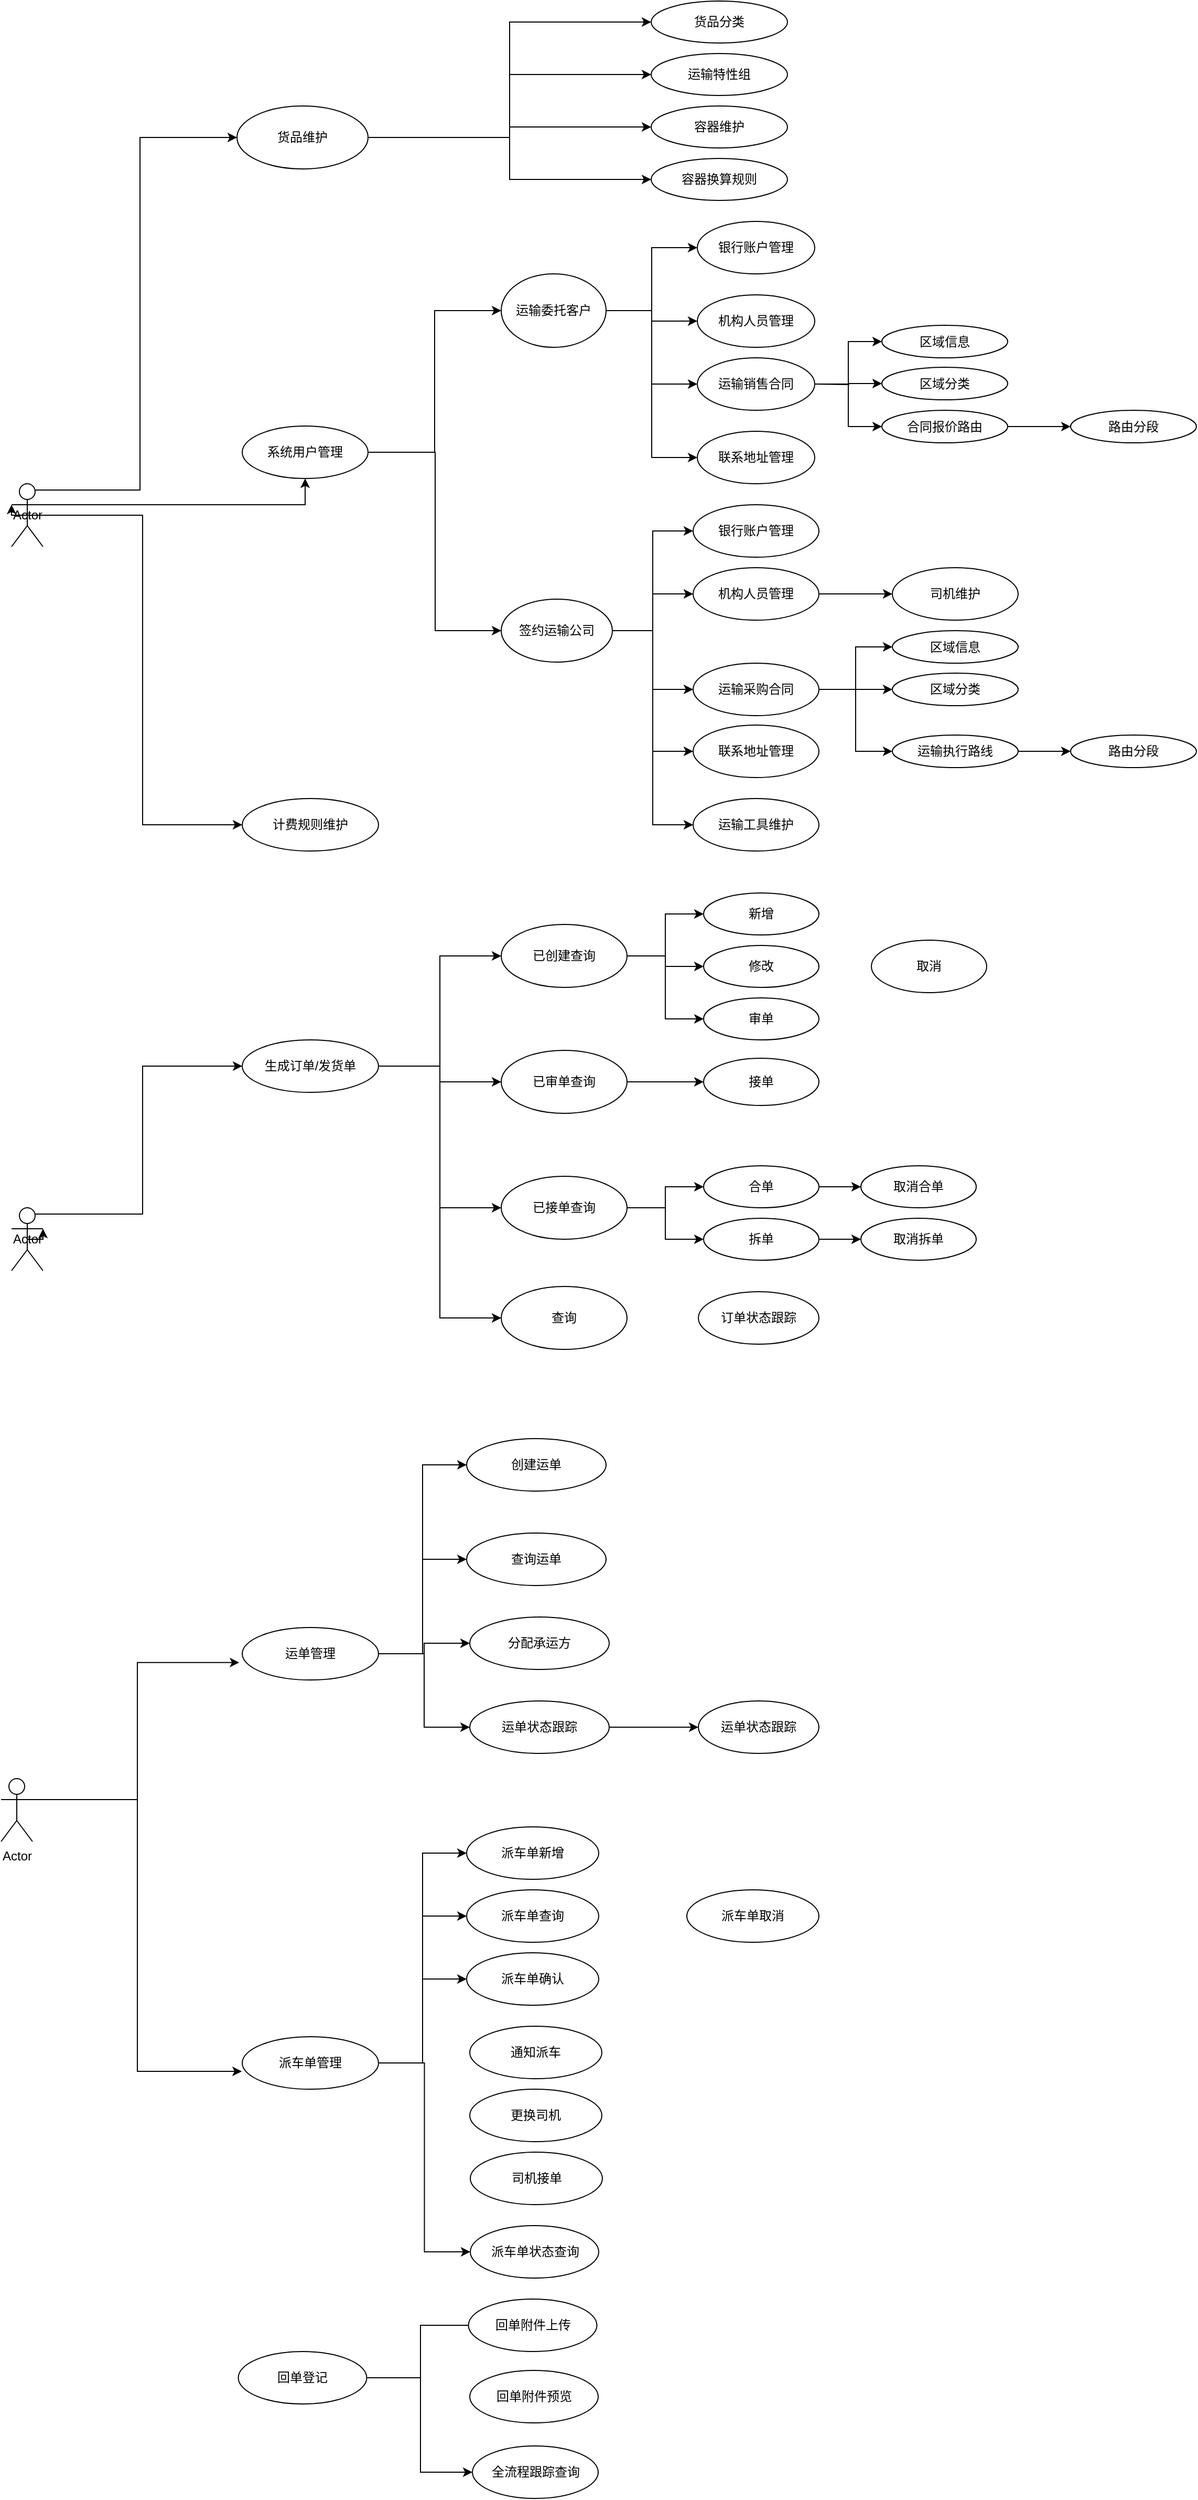 <mxfile version="14.6.11" type="github">
  <diagram id="kKTmRhR4mgK1cSBu-74n" name="Page-1">
    <mxGraphModel dx="1865" dy="553" grid="1" gridSize="10" guides="1" tooltips="1" connect="1" arrows="1" fold="1" page="1" pageScale="1" pageWidth="827" pageHeight="1169" math="0" shadow="0">
      <root>
        <mxCell id="0" />
        <mxCell id="1" parent="0" />
        <mxCell id="11TxupdLAGD5MneOCEoi-136" style="edgeStyle=orthogonalEdgeStyle;rounded=0;orthogonalLoop=1;jettySize=auto;html=1;exitX=0.75;exitY=0.1;exitDx=0;exitDy=0;exitPerimeter=0;entryX=0;entryY=0.5;entryDx=0;entryDy=0;" parent="1" source="11TxupdLAGD5MneOCEoi-1" target="11TxupdLAGD5MneOCEoi-3" edge="1">
          <mxGeometry relative="1" as="geometry" />
        </mxCell>
        <mxCell id="11TxupdLAGD5MneOCEoi-138" style="edgeStyle=orthogonalEdgeStyle;rounded=0;orthogonalLoop=1;jettySize=auto;html=1;exitX=0.5;exitY=0.5;exitDx=0;exitDy=0;exitPerimeter=0;entryX=0;entryY=0.5;entryDx=0;entryDy=0;" parent="1" source="11TxupdLAGD5MneOCEoi-1" target="11TxupdLAGD5MneOCEoi-62" edge="1">
          <mxGeometry relative="1" as="geometry" />
        </mxCell>
        <mxCell id="11TxupdLAGD5MneOCEoi-159" style="edgeStyle=orthogonalEdgeStyle;rounded=0;orthogonalLoop=1;jettySize=auto;html=1;exitX=1;exitY=0.333;exitDx=0;exitDy=0;exitPerimeter=0;entryX=0.5;entryY=1;entryDx=0;entryDy=0;" parent="1" source="11TxupdLAGD5MneOCEoi-1" target="11TxupdLAGD5MneOCEoi-9" edge="1">
          <mxGeometry relative="1" as="geometry" />
        </mxCell>
        <mxCell id="11TxupdLAGD5MneOCEoi-1" value="Actor" style="shape=umlActor;verticalLabelPosition=middle;verticalAlign=middle;html=1;labelPosition=center;align=center;" parent="1" vertex="1">
          <mxGeometry x="-180" y="490" width="30" height="60" as="geometry" />
        </mxCell>
        <mxCell id="11TxupdLAGD5MneOCEoi-19" style="edgeStyle=orthogonalEdgeStyle;rounded=0;orthogonalLoop=1;jettySize=auto;html=1;exitX=1;exitY=0.5;exitDx=0;exitDy=0;entryX=0;entryY=0.5;entryDx=0;entryDy=0;labelPosition=center;verticalLabelPosition=middle;align=center;verticalAlign=middle;" parent="1" source="11TxupdLAGD5MneOCEoi-3" target="11TxupdLAGD5MneOCEoi-6" edge="1">
          <mxGeometry relative="1" as="geometry" />
        </mxCell>
        <mxCell id="11TxupdLAGD5MneOCEoi-20" style="edgeStyle=orthogonalEdgeStyle;rounded=0;orthogonalLoop=1;jettySize=auto;html=1;exitX=1;exitY=0.5;exitDx=0;exitDy=0;entryX=0;entryY=0.5;entryDx=0;entryDy=0;labelPosition=center;verticalLabelPosition=middle;align=center;verticalAlign=middle;" parent="1" source="11TxupdLAGD5MneOCEoi-3" target="11TxupdLAGD5MneOCEoi-7" edge="1">
          <mxGeometry relative="1" as="geometry" />
        </mxCell>
        <mxCell id="11TxupdLAGD5MneOCEoi-21" style="edgeStyle=orthogonalEdgeStyle;rounded=0;orthogonalLoop=1;jettySize=auto;html=1;exitX=1;exitY=0.5;exitDx=0;exitDy=0;entryX=0;entryY=0.5;entryDx=0;entryDy=0;labelPosition=center;verticalLabelPosition=middle;align=center;verticalAlign=middle;" parent="1" source="11TxupdLAGD5MneOCEoi-3" target="11TxupdLAGD5MneOCEoi-8" edge="1">
          <mxGeometry relative="1" as="geometry" />
        </mxCell>
        <mxCell id="11TxupdLAGD5MneOCEoi-74" style="edgeStyle=orthogonalEdgeStyle;rounded=0;orthogonalLoop=1;jettySize=auto;html=1;exitX=1;exitY=0.5;exitDx=0;exitDy=0;entryX=0;entryY=0.5;entryDx=0;entryDy=0;labelPosition=center;verticalLabelPosition=middle;align=center;verticalAlign=middle;" parent="1" source="11TxupdLAGD5MneOCEoi-3" target="11TxupdLAGD5MneOCEoi-5" edge="1">
          <mxGeometry relative="1" as="geometry" />
        </mxCell>
        <mxCell id="11TxupdLAGD5MneOCEoi-3" value="货品维护" style="ellipse;whiteSpace=wrap;html=1;labelPosition=center;verticalLabelPosition=middle;align=center;verticalAlign=middle;" parent="1" vertex="1">
          <mxGeometry x="35" y="130" width="125" height="60" as="geometry" />
        </mxCell>
        <mxCell id="11TxupdLAGD5MneOCEoi-5" value="货品分类" style="ellipse;whiteSpace=wrap;html=1;labelPosition=center;verticalLabelPosition=middle;align=center;verticalAlign=middle;" parent="1" vertex="1">
          <mxGeometry x="430" y="30" width="130" height="40" as="geometry" />
        </mxCell>
        <mxCell id="11TxupdLAGD5MneOCEoi-6" value="运输特性组" style="ellipse;whiteSpace=wrap;html=1;labelPosition=center;verticalLabelPosition=middle;align=center;verticalAlign=middle;" parent="1" vertex="1">
          <mxGeometry x="430" y="80" width="130" height="40" as="geometry" />
        </mxCell>
        <mxCell id="11TxupdLAGD5MneOCEoi-7" value="容器维护" style="ellipse;whiteSpace=wrap;html=1;labelPosition=center;verticalLabelPosition=middle;align=center;verticalAlign=middle;" parent="1" vertex="1">
          <mxGeometry x="430" y="130" width="130" height="40" as="geometry" />
        </mxCell>
        <mxCell id="11TxupdLAGD5MneOCEoi-8" value="容器换算规则" style="ellipse;whiteSpace=wrap;html=1;labelPosition=center;verticalLabelPosition=middle;align=center;verticalAlign=middle;" parent="1" vertex="1">
          <mxGeometry x="430" y="180" width="130" height="40" as="geometry" />
        </mxCell>
        <mxCell id="11TxupdLAGD5MneOCEoi-39" style="edgeStyle=orthogonalEdgeStyle;rounded=0;orthogonalLoop=1;jettySize=auto;html=1;exitX=1;exitY=0.5;exitDx=0;exitDy=0;entryX=0;entryY=0.5;entryDx=0;entryDy=0;labelPosition=center;verticalLabelPosition=middle;align=center;verticalAlign=middle;" parent="1" source="11TxupdLAGD5MneOCEoi-9" target="11TxupdLAGD5MneOCEoi-10" edge="1">
          <mxGeometry relative="1" as="geometry" />
        </mxCell>
        <mxCell id="11TxupdLAGD5MneOCEoi-40" style="edgeStyle=orthogonalEdgeStyle;rounded=0;orthogonalLoop=1;jettySize=auto;html=1;exitX=1;exitY=0.5;exitDx=0;exitDy=0;entryX=0;entryY=0.5;entryDx=0;entryDy=0;labelPosition=center;verticalLabelPosition=middle;align=center;verticalAlign=middle;" parent="1" source="11TxupdLAGD5MneOCEoi-9" target="11TxupdLAGD5MneOCEoi-12" edge="1">
          <mxGeometry relative="1" as="geometry">
            <Array as="points">
              <mxPoint x="224" y="460" />
              <mxPoint x="224" y="630" />
            </Array>
          </mxGeometry>
        </mxCell>
        <mxCell id="11TxupdLAGD5MneOCEoi-9" value="系统用户管理" style="ellipse;whiteSpace=wrap;html=1;labelPosition=center;verticalLabelPosition=middle;align=center;verticalAlign=middle;" parent="1" vertex="1">
          <mxGeometry x="40" y="435" width="120" height="50" as="geometry" />
        </mxCell>
        <mxCell id="11TxupdLAGD5MneOCEoi-25" style="edgeStyle=orthogonalEdgeStyle;rounded=0;orthogonalLoop=1;jettySize=auto;html=1;exitX=1;exitY=0.5;exitDx=0;exitDy=0;entryX=0;entryY=0.5;entryDx=0;entryDy=0;labelPosition=center;verticalLabelPosition=middle;align=center;verticalAlign=middle;" parent="1" source="11TxupdLAGD5MneOCEoi-10" target="11TxupdLAGD5MneOCEoi-16" edge="1">
          <mxGeometry relative="1" as="geometry">
            <mxPoint x="470" y="390" as="targetPoint" />
          </mxGeometry>
        </mxCell>
        <mxCell id="11TxupdLAGD5MneOCEoi-26" style="edgeStyle=orthogonalEdgeStyle;rounded=0;orthogonalLoop=1;jettySize=auto;html=1;exitX=1;exitY=0.5;exitDx=0;exitDy=0;entryX=0;entryY=0.5;entryDx=0;entryDy=0;labelPosition=center;verticalLabelPosition=middle;align=center;verticalAlign=middle;" parent="1" source="11TxupdLAGD5MneOCEoi-10" target="11TxupdLAGD5MneOCEoi-22" edge="1">
          <mxGeometry relative="1" as="geometry" />
        </mxCell>
        <mxCell id="11TxupdLAGD5MneOCEoi-43" style="edgeStyle=orthogonalEdgeStyle;rounded=0;orthogonalLoop=1;jettySize=auto;html=1;exitX=1;exitY=0.5;exitDx=0;exitDy=0;entryX=0;entryY=0.5;entryDx=0;entryDy=0;labelPosition=center;verticalLabelPosition=middle;align=center;verticalAlign=middle;" parent="1" source="11TxupdLAGD5MneOCEoi-10" target="11TxupdLAGD5MneOCEoi-41" edge="1">
          <mxGeometry relative="1" as="geometry" />
        </mxCell>
        <mxCell id="11TxupdLAGD5MneOCEoi-44" style="edgeStyle=orthogonalEdgeStyle;rounded=0;orthogonalLoop=1;jettySize=auto;html=1;exitX=1;exitY=0.5;exitDx=0;exitDy=0;entryX=0;entryY=0.5;entryDx=0;entryDy=0;labelPosition=center;verticalLabelPosition=middle;align=center;verticalAlign=middle;" parent="1" source="11TxupdLAGD5MneOCEoi-10" target="11TxupdLAGD5MneOCEoi-42" edge="1">
          <mxGeometry relative="1" as="geometry" />
        </mxCell>
        <mxCell id="11TxupdLAGD5MneOCEoi-10" value="运输委托客户" style="ellipse;whiteSpace=wrap;html=1;labelPosition=center;verticalLabelPosition=middle;align=center;verticalAlign=middle;" parent="1" vertex="1">
          <mxGeometry x="287" y="290" width="100" height="70" as="geometry" />
        </mxCell>
        <mxCell id="11TxupdLAGD5MneOCEoi-35" style="edgeStyle=orthogonalEdgeStyle;rounded=0;orthogonalLoop=1;jettySize=auto;html=1;exitX=1;exitY=0.5;exitDx=0;exitDy=0;entryX=0;entryY=0.5;entryDx=0;entryDy=0;labelPosition=center;verticalLabelPosition=middle;align=center;verticalAlign=middle;" parent="1" source="11TxupdLAGD5MneOCEoi-12" target="11TxupdLAGD5MneOCEoi-31" edge="1">
          <mxGeometry relative="1" as="geometry" />
        </mxCell>
        <mxCell id="11TxupdLAGD5MneOCEoi-36" style="edgeStyle=orthogonalEdgeStyle;rounded=0;orthogonalLoop=1;jettySize=auto;html=1;exitX=1;exitY=0.5;exitDx=0;exitDy=0;labelPosition=center;verticalLabelPosition=middle;align=center;verticalAlign=middle;" parent="1" source="11TxupdLAGD5MneOCEoi-12" target="11TxupdLAGD5MneOCEoi-32" edge="1">
          <mxGeometry relative="1" as="geometry" />
        </mxCell>
        <mxCell id="11TxupdLAGD5MneOCEoi-37" style="edgeStyle=orthogonalEdgeStyle;rounded=0;orthogonalLoop=1;jettySize=auto;html=1;exitX=1;exitY=0.5;exitDx=0;exitDy=0;entryX=0;entryY=0.5;entryDx=0;entryDy=0;labelPosition=center;verticalLabelPosition=middle;align=center;verticalAlign=middle;" parent="1" source="11TxupdLAGD5MneOCEoi-12" target="11TxupdLAGD5MneOCEoi-29" edge="1">
          <mxGeometry relative="1" as="geometry" />
        </mxCell>
        <mxCell id="11TxupdLAGD5MneOCEoi-38" style="edgeStyle=orthogonalEdgeStyle;rounded=0;orthogonalLoop=1;jettySize=auto;html=1;exitX=1;exitY=0.5;exitDx=0;exitDy=0;entryX=0;entryY=0.5;entryDx=0;entryDy=0;labelPosition=center;verticalLabelPosition=middle;align=center;verticalAlign=middle;" parent="1" source="11TxupdLAGD5MneOCEoi-12" target="11TxupdLAGD5MneOCEoi-30" edge="1">
          <mxGeometry relative="1" as="geometry" />
        </mxCell>
        <mxCell id="11TxupdLAGD5MneOCEoi-69" style="edgeStyle=orthogonalEdgeStyle;rounded=0;orthogonalLoop=1;jettySize=auto;html=1;exitX=1;exitY=0.5;exitDx=0;exitDy=0;entryX=0;entryY=0.5;entryDx=0;entryDy=0;labelPosition=center;verticalLabelPosition=middle;align=center;verticalAlign=middle;" parent="1" source="11TxupdLAGD5MneOCEoi-12" target="11TxupdLAGD5MneOCEoi-65" edge="1">
          <mxGeometry relative="1" as="geometry" />
        </mxCell>
        <mxCell id="11TxupdLAGD5MneOCEoi-12" value="签约运输公司" style="ellipse;whiteSpace=wrap;html=1;labelPosition=center;verticalLabelPosition=middle;align=center;verticalAlign=middle;" parent="1" vertex="1">
          <mxGeometry x="287" y="600" width="106" height="60" as="geometry" />
        </mxCell>
        <mxCell id="11TxupdLAGD5MneOCEoi-51" style="edgeStyle=orthogonalEdgeStyle;rounded=0;orthogonalLoop=1;jettySize=auto;html=1;exitX=1;exitY=0.5;exitDx=0;exitDy=0;entryX=0;entryY=0.5;entryDx=0;entryDy=0;labelPosition=center;verticalLabelPosition=middle;align=center;verticalAlign=middle;" parent="1" source="11TxupdLAGD5MneOCEoi-16" target="11TxupdLAGD5MneOCEoi-45" edge="1">
          <mxGeometry relative="1" as="geometry" />
        </mxCell>
        <mxCell id="11TxupdLAGD5MneOCEoi-52" style="edgeStyle=orthogonalEdgeStyle;rounded=0;orthogonalLoop=1;jettySize=auto;html=1;entryX=0;entryY=0.5;entryDx=0;entryDy=0;labelPosition=center;verticalLabelPosition=middle;align=center;verticalAlign=middle;" parent="1" target="11TxupdLAGD5MneOCEoi-46" edge="1">
          <mxGeometry relative="1" as="geometry">
            <mxPoint x="586" y="395" as="sourcePoint" />
          </mxGeometry>
        </mxCell>
        <mxCell id="11TxupdLAGD5MneOCEoi-53" style="edgeStyle=orthogonalEdgeStyle;rounded=0;orthogonalLoop=1;jettySize=auto;html=1;exitX=1;exitY=0.5;exitDx=0;exitDy=0;entryX=0;entryY=0.5;entryDx=0;entryDy=0;labelPosition=center;verticalLabelPosition=middle;align=center;verticalAlign=middle;" parent="1" source="11TxupdLAGD5MneOCEoi-16" target="11TxupdLAGD5MneOCEoi-47" edge="1">
          <mxGeometry relative="1" as="geometry" />
        </mxCell>
        <mxCell id="11TxupdLAGD5MneOCEoi-16" value="运输销售合同" style="ellipse;whiteSpace=wrap;html=1;labelPosition=center;verticalLabelPosition=middle;align=center;verticalAlign=middle;" parent="1" vertex="1">
          <mxGeometry x="474" y="370" width="112" height="50" as="geometry" />
        </mxCell>
        <mxCell id="11TxupdLAGD5MneOCEoi-22" value="联系地址管理" style="ellipse;whiteSpace=wrap;html=1;labelPosition=center;verticalLabelPosition=middle;align=center;verticalAlign=middle;" parent="1" vertex="1">
          <mxGeometry x="474" y="440" width="112" height="50" as="geometry" />
        </mxCell>
        <mxCell id="11TxupdLAGD5MneOCEoi-54" style="edgeStyle=orthogonalEdgeStyle;rounded=0;orthogonalLoop=1;jettySize=auto;html=1;exitX=1;exitY=0.5;exitDx=0;exitDy=0;entryX=0;entryY=0.5;entryDx=0;entryDy=0;labelPosition=center;verticalLabelPosition=middle;align=center;verticalAlign=middle;" parent="1" source="11TxupdLAGD5MneOCEoi-29" target="11TxupdLAGD5MneOCEoi-48" edge="1">
          <mxGeometry relative="1" as="geometry" />
        </mxCell>
        <mxCell id="11TxupdLAGD5MneOCEoi-55" style="edgeStyle=orthogonalEdgeStyle;rounded=0;orthogonalLoop=1;jettySize=auto;html=1;exitX=1;exitY=0.5;exitDx=0;exitDy=0;entryX=0;entryY=0.5;entryDx=0;entryDy=0;labelPosition=center;verticalLabelPosition=middle;align=center;verticalAlign=middle;" parent="1" source="11TxupdLAGD5MneOCEoi-29" target="11TxupdLAGD5MneOCEoi-49" edge="1">
          <mxGeometry relative="1" as="geometry" />
        </mxCell>
        <mxCell id="11TxupdLAGD5MneOCEoi-56" style="edgeStyle=orthogonalEdgeStyle;rounded=0;orthogonalLoop=1;jettySize=auto;html=1;exitX=1;exitY=0.5;exitDx=0;exitDy=0;entryX=0;entryY=0.5;entryDx=0;entryDy=0;labelPosition=center;verticalLabelPosition=middle;align=center;verticalAlign=middle;" parent="1" source="11TxupdLAGD5MneOCEoi-29" target="11TxupdLAGD5MneOCEoi-50" edge="1">
          <mxGeometry relative="1" as="geometry" />
        </mxCell>
        <mxCell id="11TxupdLAGD5MneOCEoi-29" value="运输采购合同" style="ellipse;whiteSpace=wrap;html=1;labelPosition=center;verticalLabelPosition=middle;align=center;verticalAlign=middle;" parent="1" vertex="1">
          <mxGeometry x="470" y="661" width="120" height="50" as="geometry" />
        </mxCell>
        <mxCell id="11TxupdLAGD5MneOCEoi-30" value="联系地址管理" style="ellipse;whiteSpace=wrap;html=1;labelPosition=center;verticalLabelPosition=middle;align=center;verticalAlign=middle;" parent="1" vertex="1">
          <mxGeometry x="470" y="720" width="120" height="50" as="geometry" />
        </mxCell>
        <mxCell id="11TxupdLAGD5MneOCEoi-31" value="银行账户管理" style="ellipse;whiteSpace=wrap;html=1;labelPosition=center;verticalLabelPosition=middle;align=center;verticalAlign=middle;" parent="1" vertex="1">
          <mxGeometry x="470" y="510" width="120" height="50" as="geometry" />
        </mxCell>
        <mxCell id="11TxupdLAGD5MneOCEoi-68" style="edgeStyle=orthogonalEdgeStyle;rounded=0;orthogonalLoop=1;jettySize=auto;html=1;exitX=1;exitY=0.5;exitDx=0;exitDy=0;entryX=0;entryY=0.5;entryDx=0;entryDy=0;labelPosition=center;verticalLabelPosition=middle;align=center;verticalAlign=middle;" parent="1" source="11TxupdLAGD5MneOCEoi-32" target="11TxupdLAGD5MneOCEoi-67" edge="1">
          <mxGeometry relative="1" as="geometry" />
        </mxCell>
        <mxCell id="11TxupdLAGD5MneOCEoi-32" value="机构人员管理" style="ellipse;whiteSpace=wrap;html=1;labelPosition=center;verticalLabelPosition=middle;align=center;verticalAlign=middle;" parent="1" vertex="1">
          <mxGeometry x="470" y="570" width="120" height="50" as="geometry" />
        </mxCell>
        <mxCell id="11TxupdLAGD5MneOCEoi-41" value="银行账户管理" style="ellipse;whiteSpace=wrap;html=1;labelPosition=center;verticalLabelPosition=middle;align=center;verticalAlign=middle;" parent="1" vertex="1">
          <mxGeometry x="474" y="240" width="112" height="50" as="geometry" />
        </mxCell>
        <mxCell id="11TxupdLAGD5MneOCEoi-42" value="机构人员管理" style="ellipse;whiteSpace=wrap;html=1;labelPosition=center;verticalLabelPosition=middle;align=center;verticalAlign=middle;" parent="1" vertex="1">
          <mxGeometry x="474" y="310" width="112" height="50" as="geometry" />
        </mxCell>
        <mxCell id="11TxupdLAGD5MneOCEoi-45" value="区域信息" style="ellipse;whiteSpace=wrap;html=1;labelPosition=center;verticalLabelPosition=middle;align=center;verticalAlign=middle;" parent="1" vertex="1">
          <mxGeometry x="650" y="339" width="120" height="31" as="geometry" />
        </mxCell>
        <mxCell id="11TxupdLAGD5MneOCEoi-46" value="区域分类" style="ellipse;whiteSpace=wrap;html=1;labelPosition=center;verticalLabelPosition=middle;align=center;verticalAlign=middle;" parent="1" vertex="1">
          <mxGeometry x="650" y="379" width="120" height="31" as="geometry" />
        </mxCell>
        <mxCell id="11TxupdLAGD5MneOCEoi-60" style="edgeStyle=orthogonalEdgeStyle;rounded=0;orthogonalLoop=1;jettySize=auto;html=1;exitX=1;exitY=0.5;exitDx=0;exitDy=0;labelPosition=center;verticalLabelPosition=middle;align=center;verticalAlign=middle;" parent="1" source="11TxupdLAGD5MneOCEoi-47" target="11TxupdLAGD5MneOCEoi-58" edge="1">
          <mxGeometry relative="1" as="geometry" />
        </mxCell>
        <mxCell id="11TxupdLAGD5MneOCEoi-47" value="合同报价路由" style="ellipse;whiteSpace=wrap;html=1;labelPosition=center;verticalLabelPosition=middle;align=center;verticalAlign=middle;" parent="1" vertex="1">
          <mxGeometry x="650" y="420" width="120" height="31" as="geometry" />
        </mxCell>
        <mxCell id="11TxupdLAGD5MneOCEoi-48" value="区域信息" style="ellipse;whiteSpace=wrap;html=1;labelPosition=center;verticalLabelPosition=middle;align=center;verticalAlign=middle;" parent="1" vertex="1">
          <mxGeometry x="660" y="630" width="120" height="31" as="geometry" />
        </mxCell>
        <mxCell id="11TxupdLAGD5MneOCEoi-49" value="区域分类" style="ellipse;whiteSpace=wrap;html=1;labelPosition=center;verticalLabelPosition=middle;align=center;verticalAlign=middle;" parent="1" vertex="1">
          <mxGeometry x="660" y="670.5" width="120" height="31" as="geometry" />
        </mxCell>
        <mxCell id="11TxupdLAGD5MneOCEoi-61" style="edgeStyle=orthogonalEdgeStyle;rounded=0;orthogonalLoop=1;jettySize=auto;html=1;exitX=1;exitY=0.5;exitDx=0;exitDy=0;entryX=0;entryY=0.5;entryDx=0;entryDy=0;labelPosition=center;verticalLabelPosition=middle;align=center;verticalAlign=middle;" parent="1" source="11TxupdLAGD5MneOCEoi-50" target="11TxupdLAGD5MneOCEoi-59" edge="1">
          <mxGeometry relative="1" as="geometry" />
        </mxCell>
        <mxCell id="11TxupdLAGD5MneOCEoi-50" value="运输执行路线" style="ellipse;whiteSpace=wrap;html=1;labelPosition=center;verticalLabelPosition=middle;align=center;verticalAlign=middle;" parent="1" vertex="1">
          <mxGeometry x="660" y="729.5" width="120" height="31" as="geometry" />
        </mxCell>
        <mxCell id="11TxupdLAGD5MneOCEoi-58" value="路由分段" style="ellipse;whiteSpace=wrap;html=1;labelPosition=center;verticalLabelPosition=middle;align=center;verticalAlign=middle;" parent="1" vertex="1">
          <mxGeometry x="830" y="420" width="120" height="31" as="geometry" />
        </mxCell>
        <mxCell id="11TxupdLAGD5MneOCEoi-59" value="路由分段" style="ellipse;whiteSpace=wrap;html=1;labelPosition=center;verticalLabelPosition=middle;align=center;verticalAlign=middle;" parent="1" vertex="1">
          <mxGeometry x="830" y="729.5" width="120" height="31" as="geometry" />
        </mxCell>
        <mxCell id="11TxupdLAGD5MneOCEoi-62" value="计费规则维护&lt;br&gt;" style="ellipse;whiteSpace=wrap;html=1;labelPosition=center;verticalLabelPosition=middle;align=center;verticalAlign=middle;" parent="1" vertex="1">
          <mxGeometry x="40" y="790" width="130" height="50" as="geometry" />
        </mxCell>
        <mxCell id="11TxupdLAGD5MneOCEoi-93" style="edgeStyle=orthogonalEdgeStyle;rounded=0;orthogonalLoop=1;jettySize=auto;html=1;exitX=1;exitY=0.5;exitDx=0;exitDy=0;entryX=0;entryY=0.5;entryDx=0;entryDy=0;labelPosition=center;verticalLabelPosition=middle;align=center;verticalAlign=middle;" parent="1" source="11TxupdLAGD5MneOCEoi-63" target="11TxupdLAGD5MneOCEoi-75" edge="1">
          <mxGeometry relative="1" as="geometry" />
        </mxCell>
        <mxCell id="11TxupdLAGD5MneOCEoi-94" style="edgeStyle=orthogonalEdgeStyle;rounded=0;orthogonalLoop=1;jettySize=auto;html=1;exitX=1;exitY=0.5;exitDx=0;exitDy=0;entryX=0;entryY=0.5;entryDx=0;entryDy=0;labelPosition=center;verticalLabelPosition=middle;align=center;verticalAlign=middle;" parent="1" source="11TxupdLAGD5MneOCEoi-63" target="11TxupdLAGD5MneOCEoi-76" edge="1">
          <mxGeometry relative="1" as="geometry" />
        </mxCell>
        <mxCell id="11TxupdLAGD5MneOCEoi-95" style="edgeStyle=orthogonalEdgeStyle;rounded=0;orthogonalLoop=1;jettySize=auto;html=1;exitX=1;exitY=0.5;exitDx=0;exitDy=0;entryX=0;entryY=0.5;entryDx=0;entryDy=0;labelPosition=center;verticalLabelPosition=middle;align=center;verticalAlign=middle;" parent="1" source="11TxupdLAGD5MneOCEoi-63" target="11TxupdLAGD5MneOCEoi-84" edge="1">
          <mxGeometry relative="1" as="geometry" />
        </mxCell>
        <mxCell id="11TxupdLAGD5MneOCEoi-123" style="edgeStyle=orthogonalEdgeStyle;rounded=0;orthogonalLoop=1;jettySize=auto;html=1;exitX=1;exitY=0.5;exitDx=0;exitDy=0;entryX=0;entryY=0.5;entryDx=0;entryDy=0;labelPosition=center;verticalLabelPosition=middle;align=center;verticalAlign=middle;" parent="1" source="11TxupdLAGD5MneOCEoi-63" target="11TxupdLAGD5MneOCEoi-99" edge="1">
          <mxGeometry relative="1" as="geometry" />
        </mxCell>
        <mxCell id="11TxupdLAGD5MneOCEoi-63" value="生成订单/发货单" style="ellipse;whiteSpace=wrap;html=1;labelPosition=center;verticalLabelPosition=middle;align=center;verticalAlign=middle;" parent="1" vertex="1">
          <mxGeometry x="40" y="1020" width="130" height="50" as="geometry" />
        </mxCell>
        <mxCell id="11TxupdLAGD5MneOCEoi-143" style="edgeStyle=orthogonalEdgeStyle;rounded=0;orthogonalLoop=1;jettySize=auto;html=1;exitX=1;exitY=0.5;exitDx=0;exitDy=0;entryX=0;entryY=0.5;entryDx=0;entryDy=0;" parent="1" source="11TxupdLAGD5MneOCEoi-64" target="11TxupdLAGD5MneOCEoi-103" edge="1">
          <mxGeometry relative="1" as="geometry" />
        </mxCell>
        <mxCell id="11TxupdLAGD5MneOCEoi-144" style="edgeStyle=orthogonalEdgeStyle;rounded=0;orthogonalLoop=1;jettySize=auto;html=1;exitX=1;exitY=0.5;exitDx=0;exitDy=0;entryX=0;entryY=0.5;entryDx=0;entryDy=0;" parent="1" source="11TxupdLAGD5MneOCEoi-64" target="11TxupdLAGD5MneOCEoi-106" edge="1">
          <mxGeometry relative="1" as="geometry" />
        </mxCell>
        <mxCell id="11TxupdLAGD5MneOCEoi-145" style="edgeStyle=orthogonalEdgeStyle;rounded=0;orthogonalLoop=1;jettySize=auto;html=1;exitX=1;exitY=0.5;exitDx=0;exitDy=0;entryX=0;entryY=0.5;entryDx=0;entryDy=0;" parent="1" source="11TxupdLAGD5MneOCEoi-64" target="11TxupdLAGD5MneOCEoi-104" edge="1">
          <mxGeometry relative="1" as="geometry" />
        </mxCell>
        <mxCell id="11TxupdLAGD5MneOCEoi-146" style="edgeStyle=orthogonalEdgeStyle;rounded=0;orthogonalLoop=1;jettySize=auto;html=1;exitX=1;exitY=0.5;exitDx=0;exitDy=0;" parent="1" source="11TxupdLAGD5MneOCEoi-64" target="11TxupdLAGD5MneOCEoi-105" edge="1">
          <mxGeometry relative="1" as="geometry" />
        </mxCell>
        <mxCell id="11TxupdLAGD5MneOCEoi-64" value="运单管理" style="ellipse;whiteSpace=wrap;html=1;labelPosition=center;verticalLabelPosition=middle;align=center;verticalAlign=middle;" parent="1" vertex="1">
          <mxGeometry x="40" y="1580" width="130" height="50" as="geometry" />
        </mxCell>
        <mxCell id="11TxupdLAGD5MneOCEoi-65" value="运输工具维护" style="ellipse;whiteSpace=wrap;html=1;labelPosition=center;verticalLabelPosition=middle;align=center;verticalAlign=middle;" parent="1" vertex="1">
          <mxGeometry x="470" y="790" width="120" height="50" as="geometry" />
        </mxCell>
        <mxCell id="11TxupdLAGD5MneOCEoi-67" value="司机维护" style="ellipse;whiteSpace=wrap;html=1;labelPosition=center;verticalLabelPosition=middle;align=center;verticalAlign=middle;" parent="1" vertex="1">
          <mxGeometry x="660" y="570" width="120" height="50" as="geometry" />
        </mxCell>
        <mxCell id="11TxupdLAGD5MneOCEoi-154" style="edgeStyle=orthogonalEdgeStyle;rounded=0;orthogonalLoop=1;jettySize=auto;html=1;exitX=0.75;exitY=0.1;exitDx=0;exitDy=0;exitPerimeter=0;entryX=0;entryY=0.5;entryDx=0;entryDy=0;" parent="1" source="11TxupdLAGD5MneOCEoi-70" target="11TxupdLAGD5MneOCEoi-63" edge="1">
          <mxGeometry relative="1" as="geometry" />
        </mxCell>
        <mxCell id="11TxupdLAGD5MneOCEoi-70" value="Actor" style="shape=umlActor;verticalLabelPosition=middle;verticalAlign=middle;html=1;labelPosition=center;align=center;" parent="1" vertex="1">
          <mxGeometry x="-180" y="1180" width="30" height="60" as="geometry" />
        </mxCell>
        <mxCell id="11TxupdLAGD5MneOCEoi-96" style="edgeStyle=orthogonalEdgeStyle;rounded=0;orthogonalLoop=1;jettySize=auto;html=1;exitX=1;exitY=0.5;exitDx=0;exitDy=0;entryX=0;entryY=0.5;entryDx=0;entryDy=0;labelPosition=center;verticalLabelPosition=middle;align=center;verticalAlign=middle;" parent="1" source="11TxupdLAGD5MneOCEoi-75" target="11TxupdLAGD5MneOCEoi-80" edge="1">
          <mxGeometry relative="1" as="geometry" />
        </mxCell>
        <mxCell id="11TxupdLAGD5MneOCEoi-97" style="edgeStyle=orthogonalEdgeStyle;rounded=0;orthogonalLoop=1;jettySize=auto;html=1;exitX=1;exitY=0.5;exitDx=0;exitDy=0;entryX=0;entryY=0.5;entryDx=0;entryDy=0;labelPosition=center;verticalLabelPosition=middle;align=center;verticalAlign=middle;" parent="1" source="11TxupdLAGD5MneOCEoi-75" target="11TxupdLAGD5MneOCEoi-81" edge="1">
          <mxGeometry relative="1" as="geometry" />
        </mxCell>
        <mxCell id="11TxupdLAGD5MneOCEoi-98" style="edgeStyle=orthogonalEdgeStyle;rounded=0;orthogonalLoop=1;jettySize=auto;html=1;exitX=1;exitY=0.5;exitDx=0;exitDy=0;entryX=0;entryY=0.5;entryDx=0;entryDy=0;labelPosition=center;verticalLabelPosition=middle;align=center;verticalAlign=middle;" parent="1" source="11TxupdLAGD5MneOCEoi-75" target="11TxupdLAGD5MneOCEoi-82" edge="1">
          <mxGeometry relative="1" as="geometry" />
        </mxCell>
        <mxCell id="11TxupdLAGD5MneOCEoi-75" value="已创建查询" style="ellipse;whiteSpace=wrap;html=1;labelPosition=center;verticalLabelPosition=middle;align=center;verticalAlign=middle;" parent="1" vertex="1">
          <mxGeometry x="287" y="910" width="120" height="60" as="geometry" />
        </mxCell>
        <mxCell id="11TxupdLAGD5MneOCEoi-79" value="" style="edgeStyle=orthogonalEdgeStyle;rounded=0;orthogonalLoop=1;jettySize=auto;html=1;labelPosition=center;verticalLabelPosition=middle;align=center;verticalAlign=middle;" parent="1" source="11TxupdLAGD5MneOCEoi-76" target="11TxupdLAGD5MneOCEoi-78" edge="1">
          <mxGeometry relative="1" as="geometry" />
        </mxCell>
        <mxCell id="11TxupdLAGD5MneOCEoi-76" value="已审单查询" style="ellipse;whiteSpace=wrap;html=1;labelPosition=center;verticalLabelPosition=middle;align=center;verticalAlign=middle;" parent="1" vertex="1">
          <mxGeometry x="287" y="1030" width="120" height="60" as="geometry" />
        </mxCell>
        <mxCell id="11TxupdLAGD5MneOCEoi-78" value="接单" style="ellipse;whiteSpace=wrap;html=1;labelPosition=center;verticalLabelPosition=middle;align=center;verticalAlign=middle;" parent="1" vertex="1">
          <mxGeometry x="480" y="1037.5" width="110" height="45" as="geometry" />
        </mxCell>
        <mxCell id="11TxupdLAGD5MneOCEoi-80" value="新增" style="ellipse;whiteSpace=wrap;html=1;labelPosition=center;verticalLabelPosition=middle;align=center;verticalAlign=middle;" parent="1" vertex="1">
          <mxGeometry x="480" y="880" width="110" height="40" as="geometry" />
        </mxCell>
        <mxCell id="11TxupdLAGD5MneOCEoi-81" value="修改" style="ellipse;whiteSpace=wrap;html=1;labelPosition=center;verticalLabelPosition=middle;align=center;verticalAlign=middle;" parent="1" vertex="1">
          <mxGeometry x="480" y="930" width="110" height="40" as="geometry" />
        </mxCell>
        <mxCell id="11TxupdLAGD5MneOCEoi-82" value="审单" style="ellipse;whiteSpace=wrap;html=1;labelPosition=center;verticalLabelPosition=middle;align=center;verticalAlign=middle;" parent="1" vertex="1">
          <mxGeometry x="480" y="980" width="110" height="40" as="geometry" />
        </mxCell>
        <mxCell id="11TxupdLAGD5MneOCEoi-83" value="取消" style="ellipse;whiteSpace=wrap;html=1;labelPosition=center;verticalLabelPosition=middle;align=center;verticalAlign=middle;" parent="1" vertex="1">
          <mxGeometry x="640" y="925" width="110" height="50" as="geometry" />
        </mxCell>
        <mxCell id="11TxupdLAGD5MneOCEoi-89" style="edgeStyle=orthogonalEdgeStyle;rounded=0;orthogonalLoop=1;jettySize=auto;html=1;exitX=1;exitY=0.5;exitDx=0;exitDy=0;entryX=0;entryY=0.5;entryDx=0;entryDy=0;labelPosition=center;verticalLabelPosition=middle;align=center;verticalAlign=middle;" parent="1" source="11TxupdLAGD5MneOCEoi-84" target="11TxupdLAGD5MneOCEoi-85" edge="1">
          <mxGeometry relative="1" as="geometry" />
        </mxCell>
        <mxCell id="11TxupdLAGD5MneOCEoi-90" style="edgeStyle=orthogonalEdgeStyle;rounded=0;orthogonalLoop=1;jettySize=auto;html=1;exitX=1;exitY=0.5;exitDx=0;exitDy=0;entryX=0;entryY=0.5;entryDx=0;entryDy=0;labelPosition=center;verticalLabelPosition=middle;align=center;verticalAlign=middle;" parent="1" source="11TxupdLAGD5MneOCEoi-84" target="11TxupdLAGD5MneOCEoi-86" edge="1">
          <mxGeometry relative="1" as="geometry" />
        </mxCell>
        <mxCell id="11TxupdLAGD5MneOCEoi-84" value="已接单查询" style="ellipse;whiteSpace=wrap;html=1;labelPosition=center;verticalLabelPosition=middle;align=center;verticalAlign=middle;" parent="1" vertex="1">
          <mxGeometry x="287" y="1150" width="120" height="60" as="geometry" />
        </mxCell>
        <mxCell id="11TxupdLAGD5MneOCEoi-91" style="edgeStyle=orthogonalEdgeStyle;rounded=0;orthogonalLoop=1;jettySize=auto;html=1;exitX=1;exitY=0.5;exitDx=0;exitDy=0;entryX=0;entryY=0.5;entryDx=0;entryDy=0;labelPosition=center;verticalLabelPosition=middle;align=center;verticalAlign=middle;" parent="1" source="11TxupdLAGD5MneOCEoi-85" target="11TxupdLAGD5MneOCEoi-87" edge="1">
          <mxGeometry relative="1" as="geometry" />
        </mxCell>
        <mxCell id="11TxupdLAGD5MneOCEoi-85" value="合单" style="ellipse;whiteSpace=wrap;html=1;labelPosition=center;verticalLabelPosition=middle;align=center;verticalAlign=middle;" parent="1" vertex="1">
          <mxGeometry x="480" y="1140" width="110" height="40" as="geometry" />
        </mxCell>
        <mxCell id="11TxupdLAGD5MneOCEoi-92" style="edgeStyle=orthogonalEdgeStyle;rounded=0;orthogonalLoop=1;jettySize=auto;html=1;exitX=1;exitY=0.5;exitDx=0;exitDy=0;entryX=0;entryY=0.5;entryDx=0;entryDy=0;labelPosition=center;verticalLabelPosition=middle;align=center;verticalAlign=middle;" parent="1" source="11TxupdLAGD5MneOCEoi-86" target="11TxupdLAGD5MneOCEoi-88" edge="1">
          <mxGeometry relative="1" as="geometry" />
        </mxCell>
        <mxCell id="11TxupdLAGD5MneOCEoi-86" value="拆单" style="ellipse;whiteSpace=wrap;html=1;labelPosition=center;verticalLabelPosition=middle;align=center;verticalAlign=middle;" parent="1" vertex="1">
          <mxGeometry x="480" y="1190" width="110" height="40" as="geometry" />
        </mxCell>
        <mxCell id="11TxupdLAGD5MneOCEoi-87" value="取消合单" style="ellipse;whiteSpace=wrap;html=1;labelPosition=center;verticalLabelPosition=middle;align=center;verticalAlign=middle;" parent="1" vertex="1">
          <mxGeometry x="630" y="1140" width="110" height="40" as="geometry" />
        </mxCell>
        <mxCell id="11TxupdLAGD5MneOCEoi-88" value="取消拆单" style="ellipse;whiteSpace=wrap;html=1;labelPosition=center;verticalLabelPosition=middle;align=center;verticalAlign=middle;" parent="1" vertex="1">
          <mxGeometry x="630" y="1190" width="110" height="40" as="geometry" />
        </mxCell>
        <mxCell id="11TxupdLAGD5MneOCEoi-99" value="查询" style="ellipse;whiteSpace=wrap;html=1;labelPosition=center;verticalLabelPosition=middle;align=center;verticalAlign=middle;" parent="1" vertex="1">
          <mxGeometry x="287" y="1255" width="120" height="60" as="geometry" />
        </mxCell>
        <mxCell id="11TxupdLAGD5MneOCEoi-100" value="订单状态跟踪" style="ellipse;whiteSpace=wrap;html=1;labelPosition=center;verticalLabelPosition=middle;align=center;verticalAlign=middle;" parent="1" vertex="1">
          <mxGeometry x="475" y="1260" width="115" height="50" as="geometry" />
        </mxCell>
        <mxCell id="11TxupdLAGD5MneOCEoi-103" value="创建运单" style="ellipse;whiteSpace=wrap;html=1;labelPosition=center;verticalLabelPosition=middle;align=center;verticalAlign=middle;" parent="1" vertex="1">
          <mxGeometry x="254" y="1400" width="133" height="50" as="geometry" />
        </mxCell>
        <mxCell id="11TxupdLAGD5MneOCEoi-104" value="查询运单" style="ellipse;whiteSpace=wrap;html=1;labelPosition=center;verticalLabelPosition=middle;align=center;verticalAlign=middle;" parent="1" vertex="1">
          <mxGeometry x="254" y="1490" width="133" height="50" as="geometry" />
        </mxCell>
        <mxCell id="11TxupdLAGD5MneOCEoi-105" value="分配承运方" style="ellipse;whiteSpace=wrap;html=1;labelPosition=center;verticalLabelPosition=middle;align=center;verticalAlign=middle;" parent="1" vertex="1">
          <mxGeometry x="257" y="1570" width="133" height="50" as="geometry" />
        </mxCell>
        <mxCell id="11TxupdLAGD5MneOCEoi-147" style="edgeStyle=orthogonalEdgeStyle;rounded=0;orthogonalLoop=1;jettySize=auto;html=1;exitX=1;exitY=0.5;exitDx=0;exitDy=0;entryX=0;entryY=0.5;entryDx=0;entryDy=0;" parent="1" source="11TxupdLAGD5MneOCEoi-106" target="11TxupdLAGD5MneOCEoi-107" edge="1">
          <mxGeometry relative="1" as="geometry" />
        </mxCell>
        <mxCell id="11TxupdLAGD5MneOCEoi-106" value="运单状态跟踪" style="ellipse;whiteSpace=wrap;html=1;labelPosition=center;verticalLabelPosition=middle;align=center;verticalAlign=middle;" parent="1" vertex="1">
          <mxGeometry x="257" y="1650" width="133" height="50" as="geometry" />
        </mxCell>
        <mxCell id="11TxupdLAGD5MneOCEoi-107" value="运单状态跟踪" style="ellipse;whiteSpace=wrap;html=1;labelPosition=center;verticalLabelPosition=middle;align=center;verticalAlign=middle;" parent="1" vertex="1">
          <mxGeometry x="475" y="1650" width="115" height="50" as="geometry" />
        </mxCell>
        <mxCell id="11TxupdLAGD5MneOCEoi-148" style="edgeStyle=orthogonalEdgeStyle;rounded=0;orthogonalLoop=1;jettySize=auto;html=1;exitX=1;exitY=0.5;exitDx=0;exitDy=0;entryX=0;entryY=0.5;entryDx=0;entryDy=0;" parent="1" source="11TxupdLAGD5MneOCEoi-108" target="11TxupdLAGD5MneOCEoi-109" edge="1">
          <mxGeometry relative="1" as="geometry" />
        </mxCell>
        <mxCell id="11TxupdLAGD5MneOCEoi-149" style="edgeStyle=orthogonalEdgeStyle;rounded=0;orthogonalLoop=1;jettySize=auto;html=1;exitX=1;exitY=0.5;exitDx=0;exitDy=0;entryX=0;entryY=0.5;entryDx=0;entryDy=0;" parent="1" source="11TxupdLAGD5MneOCEoi-108" target="11TxupdLAGD5MneOCEoi-110" edge="1">
          <mxGeometry relative="1" as="geometry" />
        </mxCell>
        <mxCell id="11TxupdLAGD5MneOCEoi-150" style="edgeStyle=orthogonalEdgeStyle;rounded=0;orthogonalLoop=1;jettySize=auto;html=1;exitX=1;exitY=0.5;exitDx=0;exitDy=0;entryX=0;entryY=0.5;entryDx=0;entryDy=0;" parent="1" source="11TxupdLAGD5MneOCEoi-108" target="11TxupdLAGD5MneOCEoi-111" edge="1">
          <mxGeometry relative="1" as="geometry" />
        </mxCell>
        <mxCell id="xNCEri01r_94GPl6kIxv-2" style="edgeStyle=orthogonalEdgeStyle;rounded=0;orthogonalLoop=1;jettySize=auto;html=1;exitX=1;exitY=0.5;exitDx=0;exitDy=0;entryX=0;entryY=0.5;entryDx=0;entryDy=0;" edge="1" parent="1" source="11TxupdLAGD5MneOCEoi-108" target="11TxupdLAGD5MneOCEoi-116">
          <mxGeometry relative="1" as="geometry" />
        </mxCell>
        <mxCell id="11TxupdLAGD5MneOCEoi-108" value="派车单管理" style="ellipse;whiteSpace=wrap;html=1;labelPosition=center;verticalLabelPosition=middle;align=center;verticalAlign=middle;" parent="1" vertex="1">
          <mxGeometry x="40" y="1970" width="130" height="50" as="geometry" />
        </mxCell>
        <mxCell id="11TxupdLAGD5MneOCEoi-109" value="派车单新增" style="ellipse;whiteSpace=wrap;html=1;labelPosition=center;verticalLabelPosition=middle;align=center;verticalAlign=middle;" parent="1" vertex="1">
          <mxGeometry x="254" y="1770" width="126" height="50" as="geometry" />
        </mxCell>
        <mxCell id="11TxupdLAGD5MneOCEoi-110" value="派车单查询" style="ellipse;whiteSpace=wrap;html=1;labelPosition=center;verticalLabelPosition=middle;align=center;verticalAlign=middle;" parent="1" vertex="1">
          <mxGeometry x="254" y="1830" width="126" height="50" as="geometry" />
        </mxCell>
        <mxCell id="11TxupdLAGD5MneOCEoi-111" value="派车单确认" style="ellipse;whiteSpace=wrap;html=1;labelPosition=center;verticalLabelPosition=middle;align=center;verticalAlign=middle;" parent="1" vertex="1">
          <mxGeometry x="254" y="1890" width="126" height="50" as="geometry" />
        </mxCell>
        <mxCell id="11TxupdLAGD5MneOCEoi-112" value="派车单取消" style="ellipse;whiteSpace=wrap;html=1;labelPosition=center;verticalLabelPosition=middle;align=center;verticalAlign=middle;" parent="1" vertex="1">
          <mxGeometry x="464" y="1830" width="126" height="50" as="geometry" />
        </mxCell>
        <mxCell id="11TxupdLAGD5MneOCEoi-113" value="通知派车" style="ellipse;whiteSpace=wrap;html=1;labelPosition=center;verticalLabelPosition=middle;align=center;verticalAlign=middle;" parent="1" vertex="1">
          <mxGeometry x="257" y="1960" width="126" height="50" as="geometry" />
        </mxCell>
        <mxCell id="11TxupdLAGD5MneOCEoi-114" value="更换司机" style="ellipse;whiteSpace=wrap;html=1;labelPosition=center;verticalLabelPosition=middle;align=center;verticalAlign=middle;" parent="1" vertex="1">
          <mxGeometry x="257" y="2020" width="126" height="50" as="geometry" />
        </mxCell>
        <mxCell id="11TxupdLAGD5MneOCEoi-115" value="司机接单" style="ellipse;whiteSpace=wrap;html=1;labelPosition=center;verticalLabelPosition=middle;align=center;verticalAlign=middle;" parent="1" vertex="1">
          <mxGeometry x="257.5" y="2080" width="126" height="50" as="geometry" />
        </mxCell>
        <mxCell id="11TxupdLAGD5MneOCEoi-116" value="派车单状态查询" style="ellipse;whiteSpace=wrap;html=1;labelPosition=center;verticalLabelPosition=middle;align=center;verticalAlign=middle;" parent="1" vertex="1">
          <mxGeometry x="257.5" y="2150" width="122.5" height="50" as="geometry" />
        </mxCell>
        <mxCell id="11TxupdLAGD5MneOCEoi-158" style="edgeStyle=orthogonalEdgeStyle;rounded=0;orthogonalLoop=1;jettySize=auto;html=1;exitX=1;exitY=0.5;exitDx=0;exitDy=0;entryX=0;entryY=0.5;entryDx=0;entryDy=0;" parent="1" source="11TxupdLAGD5MneOCEoi-119" target="11TxupdLAGD5MneOCEoi-122" edge="1">
          <mxGeometry relative="1" as="geometry">
            <Array as="points">
              <mxPoint x="210" y="2295" />
              <mxPoint x="210" y="2385" />
            </Array>
          </mxGeometry>
        </mxCell>
        <mxCell id="11TxupdLAGD5MneOCEoi-119" value="回单登记" style="ellipse;whiteSpace=wrap;html=1;labelPosition=center;verticalLabelPosition=middle;align=center;verticalAlign=middle;" parent="1" vertex="1">
          <mxGeometry x="36.25" y="2270" width="122.5" height="50" as="geometry" />
        </mxCell>
        <mxCell id="11TxupdLAGD5MneOCEoi-121" value="回单附件预览&lt;br&gt;" style="ellipse;whiteSpace=wrap;html=1;labelPosition=center;verticalLabelPosition=middle;align=center;verticalAlign=middle;" parent="1" vertex="1">
          <mxGeometry x="257" y="2288" width="122.5" height="50" as="geometry" />
        </mxCell>
        <mxCell id="11TxupdLAGD5MneOCEoi-122" value="全流程跟踪查询" style="ellipse;whiteSpace=wrap;html=1;labelPosition=center;verticalLabelPosition=middle;align=center;verticalAlign=middle;" parent="1" vertex="1">
          <mxGeometry x="259.5" y="2360" width="120" height="50" as="geometry" />
        </mxCell>
        <mxCell id="11TxupdLAGD5MneOCEoi-137" style="edgeStyle=orthogonalEdgeStyle;rounded=0;orthogonalLoop=1;jettySize=auto;html=1;exitX=0.5;exitY=0.5;exitDx=0;exitDy=0;exitPerimeter=0;entryX=0;entryY=0.333;entryDx=0;entryDy=0;entryPerimeter=0;" parent="1" source="11TxupdLAGD5MneOCEoi-1" target="11TxupdLAGD5MneOCEoi-1" edge="1">
          <mxGeometry relative="1" as="geometry" />
        </mxCell>
        <mxCell id="11TxupdLAGD5MneOCEoi-155" style="edgeStyle=orthogonalEdgeStyle;rounded=0;orthogonalLoop=1;jettySize=auto;html=1;exitX=1;exitY=0.333;exitDx=0;exitDy=0;exitPerimeter=0;entryX=-0.022;entryY=0.668;entryDx=0;entryDy=0;entryPerimeter=0;" parent="1" source="11TxupdLAGD5MneOCEoi-141" target="11TxupdLAGD5MneOCEoi-64" edge="1">
          <mxGeometry relative="1" as="geometry">
            <Array as="points">
              <mxPoint x="-60" y="1744" />
              <mxPoint x="-60" y="1613" />
            </Array>
          </mxGeometry>
        </mxCell>
        <mxCell id="11TxupdLAGD5MneOCEoi-156" style="edgeStyle=orthogonalEdgeStyle;rounded=0;orthogonalLoop=1;jettySize=auto;html=1;exitX=1;exitY=0.333;exitDx=0;exitDy=0;exitPerimeter=0;entryX=-0.003;entryY=0.66;entryDx=0;entryDy=0;entryPerimeter=0;" parent="1" source="11TxupdLAGD5MneOCEoi-141" target="11TxupdLAGD5MneOCEoi-108" edge="1">
          <mxGeometry relative="1" as="geometry" />
        </mxCell>
        <mxCell id="11TxupdLAGD5MneOCEoi-141" value="Actor" style="shape=umlActor;verticalLabelPosition=bottom;verticalAlign=top;html=1;" parent="1" vertex="1">
          <mxGeometry x="-190" y="1724" width="30" height="60" as="geometry" />
        </mxCell>
        <mxCell id="11TxupdLAGD5MneOCEoi-153" style="edgeStyle=orthogonalEdgeStyle;rounded=0;orthogonalLoop=1;jettySize=auto;html=1;exitX=0.5;exitY=0.5;exitDx=0;exitDy=0;exitPerimeter=0;entryX=1;entryY=0.333;entryDx=0;entryDy=0;entryPerimeter=0;" parent="1" source="11TxupdLAGD5MneOCEoi-70" target="11TxupdLAGD5MneOCEoi-70" edge="1">
          <mxGeometry relative="1" as="geometry" />
        </mxCell>
        <mxCell id="11TxupdLAGD5MneOCEoi-120" value="回单附件上传" style="ellipse;whiteSpace=wrap;html=1;labelPosition=center;verticalLabelPosition=middle;align=center;verticalAlign=middle;" parent="1" vertex="1">
          <mxGeometry x="255.75" y="2220" width="122.5" height="50" as="geometry" />
        </mxCell>
        <mxCell id="xNCEri01r_94GPl6kIxv-3" value="" style="edgeStyle=orthogonalEdgeStyle;rounded=0;orthogonalLoop=1;jettySize=auto;html=1;exitX=1;exitY=0.5;exitDx=0;exitDy=0;endArrow=none;" edge="1" parent="1" source="11TxupdLAGD5MneOCEoi-119" target="11TxupdLAGD5MneOCEoi-120">
          <mxGeometry relative="1" as="geometry">
            <mxPoint x="460" y="2245" as="targetPoint" />
            <mxPoint x="158.75" y="2295" as="sourcePoint" />
            <Array as="points">
              <mxPoint x="210" y="2295" />
              <mxPoint x="210" y="2245" />
            </Array>
          </mxGeometry>
        </mxCell>
      </root>
    </mxGraphModel>
  </diagram>
</mxfile>
